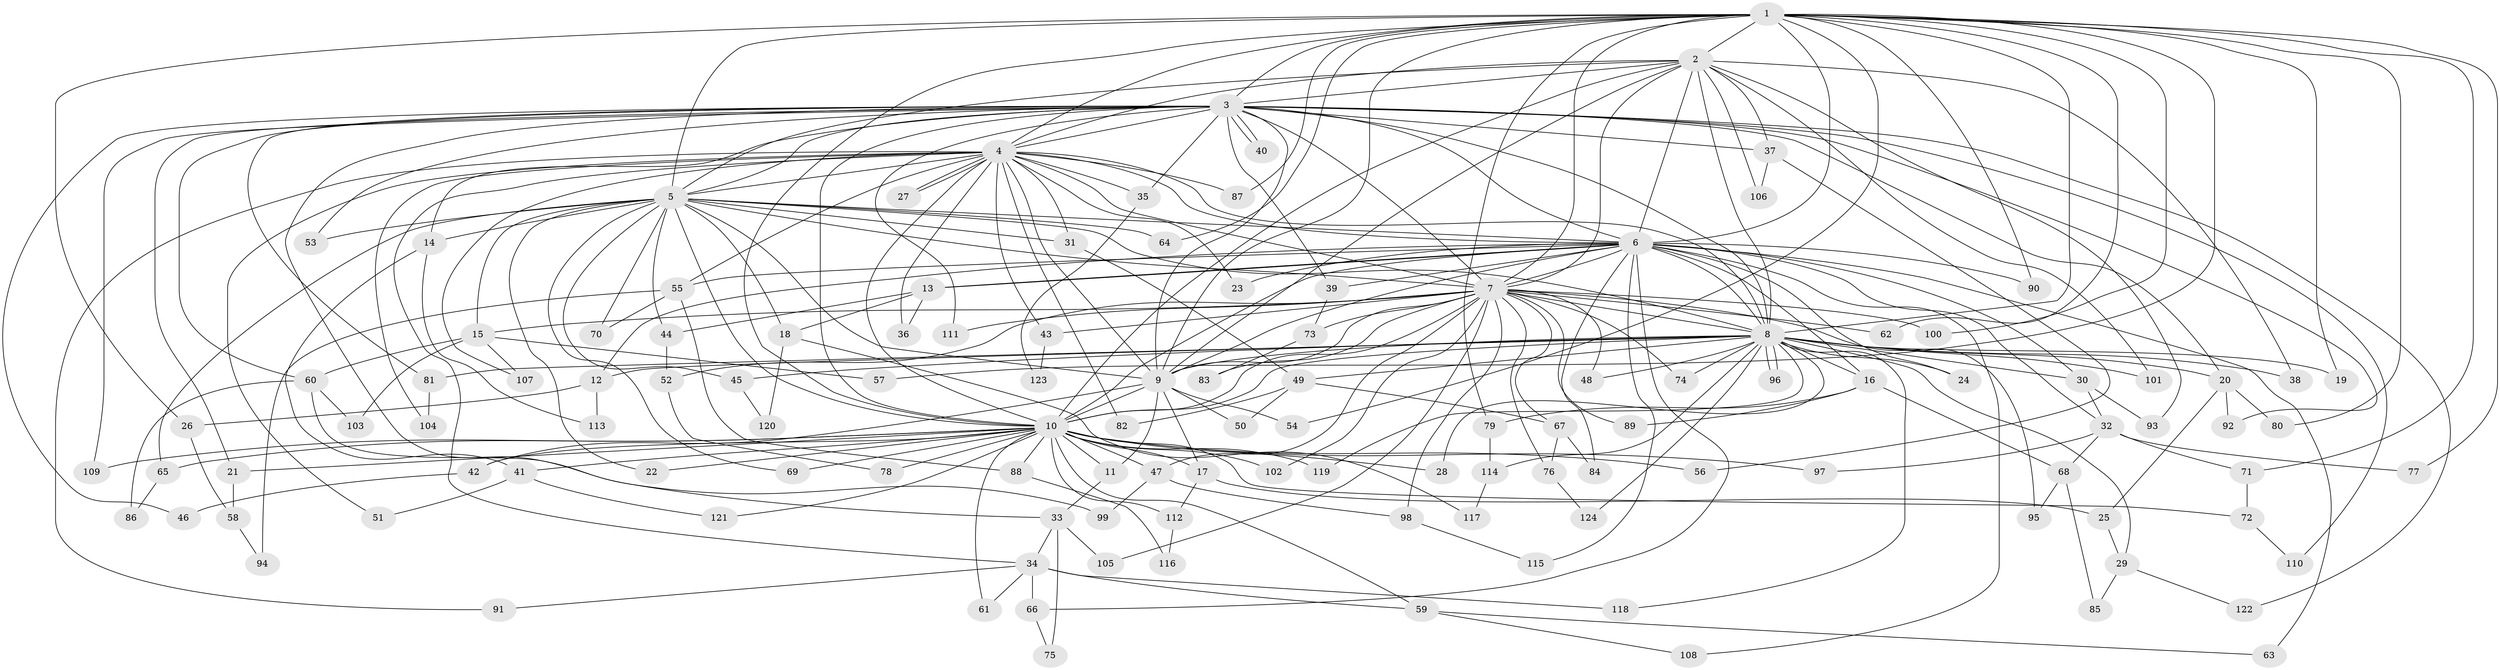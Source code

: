 // Generated by graph-tools (version 1.1) at 2025/35/03/09/25 02:35:04]
// undirected, 124 vertices, 273 edges
graph export_dot {
graph [start="1"]
  node [color=gray90,style=filled];
  1;
  2;
  3;
  4;
  5;
  6;
  7;
  8;
  9;
  10;
  11;
  12;
  13;
  14;
  15;
  16;
  17;
  18;
  19;
  20;
  21;
  22;
  23;
  24;
  25;
  26;
  27;
  28;
  29;
  30;
  31;
  32;
  33;
  34;
  35;
  36;
  37;
  38;
  39;
  40;
  41;
  42;
  43;
  44;
  45;
  46;
  47;
  48;
  49;
  50;
  51;
  52;
  53;
  54;
  55;
  56;
  57;
  58;
  59;
  60;
  61;
  62;
  63;
  64;
  65;
  66;
  67;
  68;
  69;
  70;
  71;
  72;
  73;
  74;
  75;
  76;
  77;
  78;
  79;
  80;
  81;
  82;
  83;
  84;
  85;
  86;
  87;
  88;
  89;
  90;
  91;
  92;
  93;
  94;
  95;
  96;
  97;
  98;
  99;
  100;
  101;
  102;
  103;
  104;
  105;
  106;
  107;
  108;
  109;
  110;
  111;
  112;
  113;
  114;
  115;
  116;
  117;
  118;
  119;
  120;
  121;
  122;
  123;
  124;
  1 -- 2;
  1 -- 3;
  1 -- 4;
  1 -- 5;
  1 -- 6;
  1 -- 7;
  1 -- 8;
  1 -- 9;
  1 -- 10;
  1 -- 19;
  1 -- 26;
  1 -- 54;
  1 -- 57;
  1 -- 62;
  1 -- 64;
  1 -- 71;
  1 -- 77;
  1 -- 79;
  1 -- 80;
  1 -- 87;
  1 -- 90;
  1 -- 100;
  2 -- 3;
  2 -- 4;
  2 -- 5;
  2 -- 6;
  2 -- 7;
  2 -- 8;
  2 -- 9;
  2 -- 10;
  2 -- 37;
  2 -- 38;
  2 -- 93;
  2 -- 101;
  2 -- 106;
  3 -- 4;
  3 -- 5;
  3 -- 6;
  3 -- 7;
  3 -- 8;
  3 -- 9;
  3 -- 10;
  3 -- 14;
  3 -- 20;
  3 -- 21;
  3 -- 33;
  3 -- 35;
  3 -- 37;
  3 -- 39;
  3 -- 40;
  3 -- 40;
  3 -- 46;
  3 -- 53;
  3 -- 60;
  3 -- 81;
  3 -- 92;
  3 -- 109;
  3 -- 110;
  3 -- 111;
  3 -- 122;
  4 -- 5;
  4 -- 6;
  4 -- 7;
  4 -- 8;
  4 -- 9;
  4 -- 10;
  4 -- 23;
  4 -- 27;
  4 -- 27;
  4 -- 31;
  4 -- 34;
  4 -- 35;
  4 -- 36;
  4 -- 43;
  4 -- 51;
  4 -- 55;
  4 -- 82;
  4 -- 87;
  4 -- 91;
  4 -- 104;
  4 -- 107;
  5 -- 6;
  5 -- 7;
  5 -- 8;
  5 -- 9;
  5 -- 10;
  5 -- 14;
  5 -- 15;
  5 -- 18;
  5 -- 22;
  5 -- 31;
  5 -- 44;
  5 -- 45;
  5 -- 53;
  5 -- 64;
  5 -- 65;
  5 -- 69;
  5 -- 70;
  6 -- 7;
  6 -- 8;
  6 -- 9;
  6 -- 10;
  6 -- 12;
  6 -- 13;
  6 -- 13;
  6 -- 16;
  6 -- 23;
  6 -- 24;
  6 -- 30;
  6 -- 32;
  6 -- 39;
  6 -- 55;
  6 -- 63;
  6 -- 66;
  6 -- 84;
  6 -- 90;
  6 -- 108;
  6 -- 115;
  7 -- 8;
  7 -- 9;
  7 -- 10;
  7 -- 15;
  7 -- 43;
  7 -- 47;
  7 -- 48;
  7 -- 52;
  7 -- 62;
  7 -- 67;
  7 -- 73;
  7 -- 74;
  7 -- 76;
  7 -- 83;
  7 -- 89;
  7 -- 95;
  7 -- 98;
  7 -- 100;
  7 -- 102;
  7 -- 105;
  7 -- 111;
  8 -- 9;
  8 -- 10;
  8 -- 12;
  8 -- 16;
  8 -- 19;
  8 -- 20;
  8 -- 24;
  8 -- 28;
  8 -- 29;
  8 -- 30;
  8 -- 38;
  8 -- 45;
  8 -- 48;
  8 -- 49;
  8 -- 74;
  8 -- 81;
  8 -- 96;
  8 -- 96;
  8 -- 101;
  8 -- 114;
  8 -- 118;
  8 -- 119;
  8 -- 124;
  9 -- 10;
  9 -- 11;
  9 -- 17;
  9 -- 42;
  9 -- 50;
  9 -- 54;
  10 -- 11;
  10 -- 17;
  10 -- 21;
  10 -- 22;
  10 -- 28;
  10 -- 41;
  10 -- 42;
  10 -- 47;
  10 -- 56;
  10 -- 59;
  10 -- 61;
  10 -- 65;
  10 -- 69;
  10 -- 72;
  10 -- 78;
  10 -- 88;
  10 -- 97;
  10 -- 102;
  10 -- 109;
  10 -- 112;
  10 -- 119;
  10 -- 121;
  11 -- 33;
  12 -- 26;
  12 -- 113;
  13 -- 18;
  13 -- 36;
  13 -- 44;
  14 -- 41;
  14 -- 113;
  15 -- 57;
  15 -- 60;
  15 -- 103;
  15 -- 107;
  16 -- 68;
  16 -- 79;
  16 -- 89;
  17 -- 25;
  17 -- 112;
  18 -- 117;
  18 -- 120;
  20 -- 25;
  20 -- 80;
  20 -- 92;
  21 -- 58;
  25 -- 29;
  26 -- 58;
  29 -- 85;
  29 -- 122;
  30 -- 32;
  30 -- 93;
  31 -- 49;
  32 -- 68;
  32 -- 71;
  32 -- 77;
  32 -- 97;
  33 -- 34;
  33 -- 75;
  33 -- 105;
  34 -- 59;
  34 -- 61;
  34 -- 66;
  34 -- 91;
  34 -- 118;
  35 -- 123;
  37 -- 56;
  37 -- 106;
  39 -- 73;
  41 -- 51;
  41 -- 121;
  42 -- 46;
  43 -- 123;
  44 -- 52;
  45 -- 120;
  47 -- 98;
  47 -- 99;
  49 -- 50;
  49 -- 67;
  49 -- 82;
  52 -- 78;
  55 -- 70;
  55 -- 88;
  55 -- 94;
  58 -- 94;
  59 -- 63;
  59 -- 108;
  60 -- 86;
  60 -- 99;
  60 -- 103;
  65 -- 86;
  66 -- 75;
  67 -- 76;
  67 -- 84;
  68 -- 85;
  68 -- 95;
  71 -- 72;
  72 -- 110;
  73 -- 83;
  76 -- 124;
  79 -- 114;
  81 -- 104;
  88 -- 116;
  98 -- 115;
  112 -- 116;
  114 -- 117;
}
